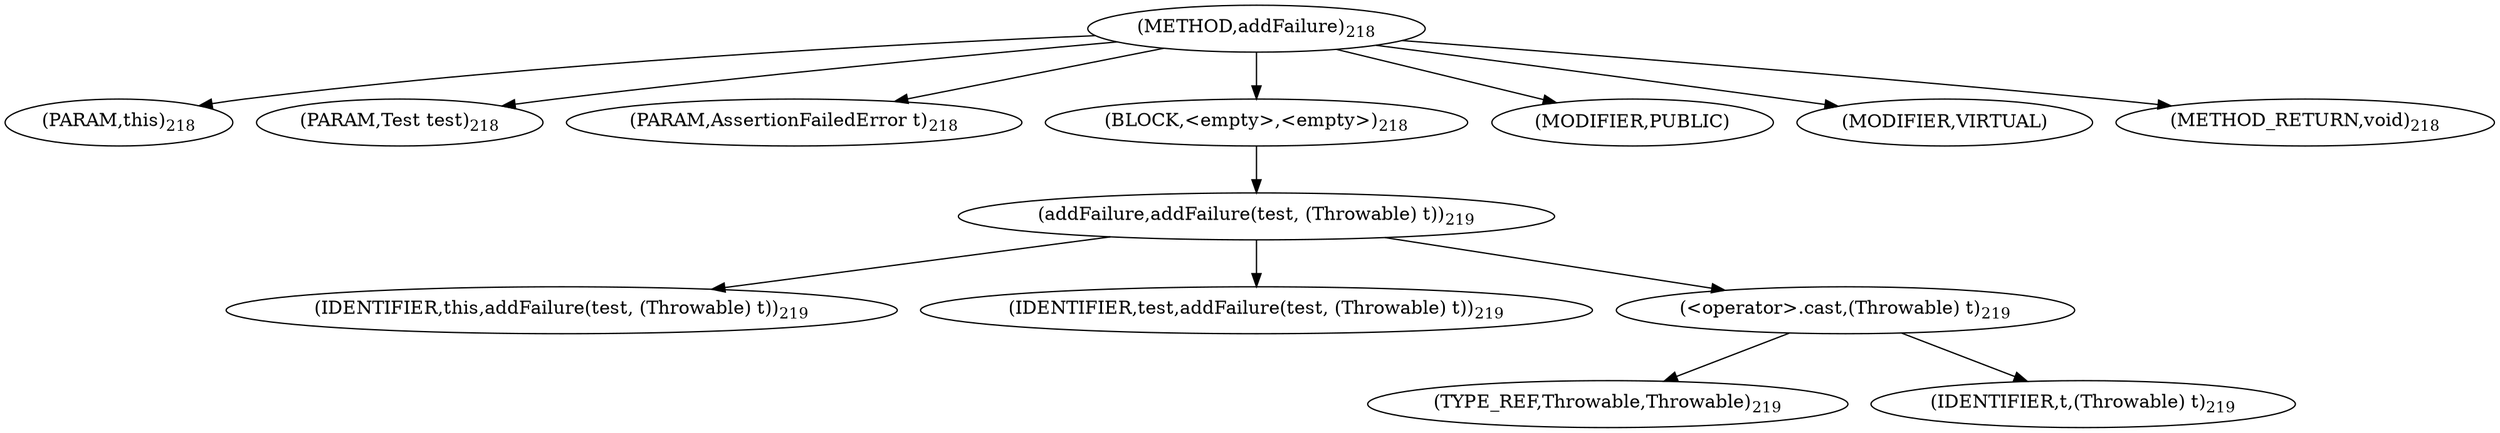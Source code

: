 digraph "addFailure" {  
"511" [label = <(METHOD,addFailure)<SUB>218</SUB>> ]
"12" [label = <(PARAM,this)<SUB>218</SUB>> ]
"512" [label = <(PARAM,Test test)<SUB>218</SUB>> ]
"513" [label = <(PARAM,AssertionFailedError t)<SUB>218</SUB>> ]
"514" [label = <(BLOCK,&lt;empty&gt;,&lt;empty&gt;)<SUB>218</SUB>> ]
"515" [label = <(addFailure,addFailure(test, (Throwable) t))<SUB>219</SUB>> ]
"11" [label = <(IDENTIFIER,this,addFailure(test, (Throwable) t))<SUB>219</SUB>> ]
"516" [label = <(IDENTIFIER,test,addFailure(test, (Throwable) t))<SUB>219</SUB>> ]
"517" [label = <(&lt;operator&gt;.cast,(Throwable) t)<SUB>219</SUB>> ]
"518" [label = <(TYPE_REF,Throwable,Throwable)<SUB>219</SUB>> ]
"519" [label = <(IDENTIFIER,t,(Throwable) t)<SUB>219</SUB>> ]
"520" [label = <(MODIFIER,PUBLIC)> ]
"521" [label = <(MODIFIER,VIRTUAL)> ]
"522" [label = <(METHOD_RETURN,void)<SUB>218</SUB>> ]
  "511" -> "12" 
  "511" -> "512" 
  "511" -> "513" 
  "511" -> "514" 
  "511" -> "520" 
  "511" -> "521" 
  "511" -> "522" 
  "514" -> "515" 
  "515" -> "11" 
  "515" -> "516" 
  "515" -> "517" 
  "517" -> "518" 
  "517" -> "519" 
}
